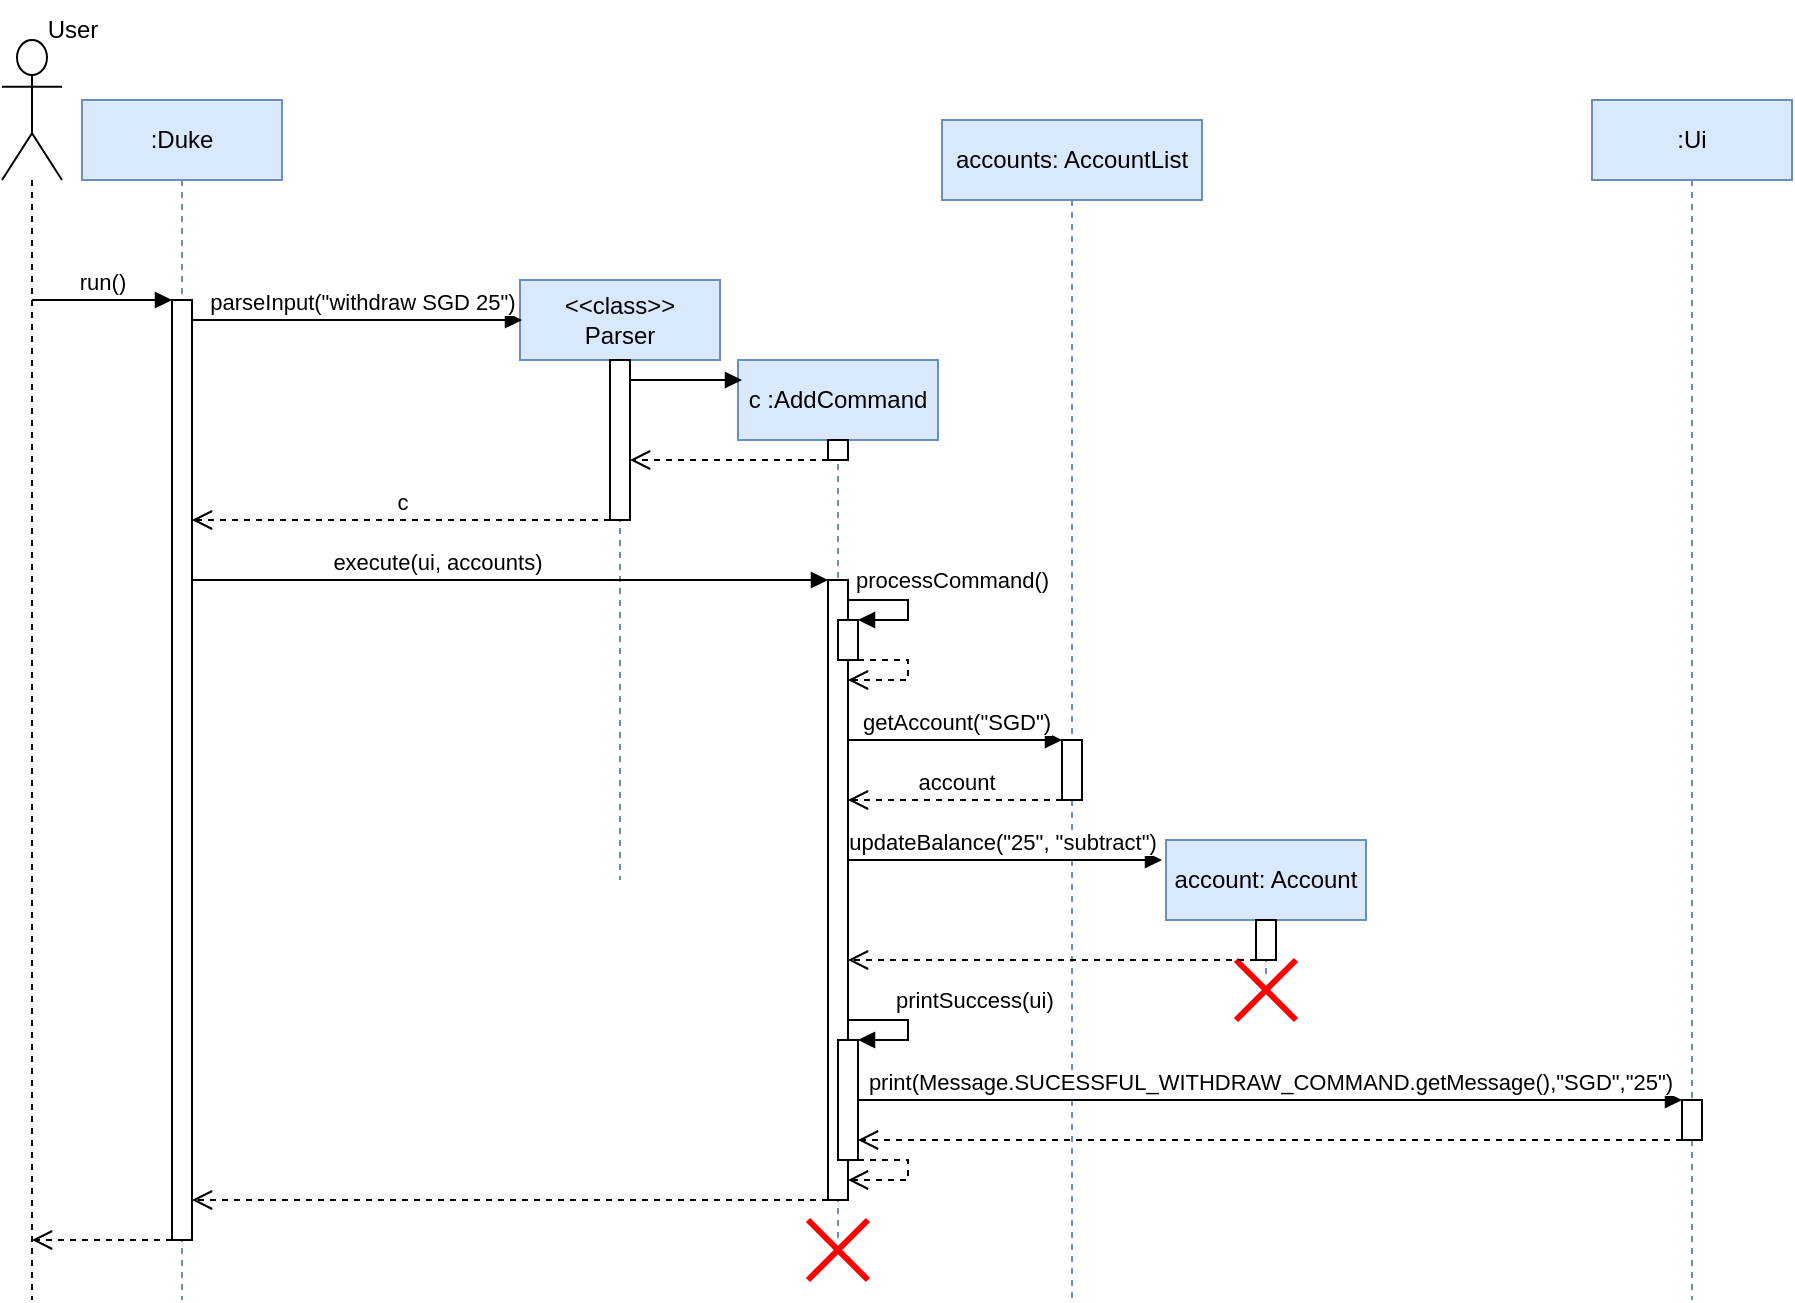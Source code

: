 <mxfile version="21.0.8" type="device"><diagram name="Page-1" id="2YBvvXClWsGukQMizWep"><mxGraphModel dx="924" dy="921" grid="1" gridSize="10" guides="1" tooltips="1" connect="1" arrows="1" fold="1" page="0" pageScale="1" pageWidth="850" pageHeight="1100" background="#FFFFFF" math="0" shadow="0"><root><mxCell id="0"/><mxCell id="1" parent="0"/><mxCell id="cWejEI39qg-8yP3Bkxt4-2" value="" style="shape=umlLifeline;perimeter=lifelinePerimeter;whiteSpace=wrap;html=1;container=1;dropTarget=0;collapsible=0;recursiveResize=0;outlineConnect=0;portConstraint=eastwest;newEdgeStyle={&quot;edgeStyle&quot;:&quot;elbowEdgeStyle&quot;,&quot;elbow&quot;:&quot;vertical&quot;,&quot;curved&quot;:0,&quot;rounded&quot;:0};participant=umlActor;size=70;" vertex="1" parent="1"><mxGeometry x="10" y="10" width="30" height="630" as="geometry"/></mxCell><mxCell id="cWejEI39qg-8yP3Bkxt4-3" value="User" style="text;html=1;align=center;verticalAlign=middle;resizable=0;points=[];autosize=1;strokeColor=none;fillColor=none;" vertex="1" parent="1"><mxGeometry x="20" y="-10" width="50" height="30" as="geometry"/></mxCell><mxCell id="cWejEI39qg-8yP3Bkxt4-5" value="run()" style="html=1;verticalAlign=bottom;endArrow=block;edgeStyle=elbowEdgeStyle;elbow=vertical;curved=0;rounded=0;" edge="1" target="cWejEI39qg-8yP3Bkxt4-4" parent="1" source="cWejEI39qg-8yP3Bkxt4-2"><mxGeometry relative="1" as="geometry"><mxPoint x="300" y="280" as="sourcePoint"/><Array as="points"><mxPoint x="80" y="140"/></Array></mxGeometry></mxCell><mxCell id="cWejEI39qg-8yP3Bkxt4-6" value="" style="html=1;verticalAlign=bottom;endArrow=open;dashed=1;endSize=8;edgeStyle=elbowEdgeStyle;elbow=vertical;curved=0;rounded=0;" edge="1" source="cWejEI39qg-8yP3Bkxt4-4" parent="1" target="cWejEI39qg-8yP3Bkxt4-2"><mxGeometry relative="1" as="geometry"><mxPoint x="300" y="355" as="targetPoint"/><mxPoint x="90" y="370" as="sourcePoint"/><Array as="points"><mxPoint x="60" y="610"/></Array></mxGeometry></mxCell><mxCell id="cWejEI39qg-8yP3Bkxt4-7" value=":Duke" style="shape=umlLifeline;perimeter=lifelinePerimeter;whiteSpace=wrap;html=1;container=1;dropTarget=0;collapsible=0;recursiveResize=0;outlineConnect=0;portConstraint=eastwest;newEdgeStyle={&quot;edgeStyle&quot;:&quot;elbowEdgeStyle&quot;,&quot;elbow&quot;:&quot;vertical&quot;,&quot;curved&quot;:0,&quot;rounded&quot;:0};fillColor=#dae8fc;strokeColor=#6c8ebf;" vertex="1" parent="1"><mxGeometry x="50" y="40" width="100" height="600" as="geometry"/></mxCell><mxCell id="cWejEI39qg-8yP3Bkxt4-4" value="" style="html=1;points=[];perimeter=orthogonalPerimeter;outlineConnect=0;targetShapes=umlLifeline;portConstraint=eastwest;newEdgeStyle={&quot;edgeStyle&quot;:&quot;elbowEdgeStyle&quot;,&quot;elbow&quot;:&quot;vertical&quot;,&quot;curved&quot;:0,&quot;rounded&quot;:0};" vertex="1" parent="cWejEI39qg-8yP3Bkxt4-7"><mxGeometry x="45" y="100" width="10" height="470" as="geometry"/></mxCell><mxCell id="cWejEI39qg-8yP3Bkxt4-8" value="&amp;lt;&amp;lt;class&amp;gt;&amp;gt;&lt;br&gt;Parser" style="shape=umlLifeline;perimeter=lifelinePerimeter;whiteSpace=wrap;html=1;container=1;dropTarget=0;collapsible=0;recursiveResize=0;outlineConnect=0;portConstraint=eastwest;newEdgeStyle={&quot;edgeStyle&quot;:&quot;elbowEdgeStyle&quot;,&quot;elbow&quot;:&quot;vertical&quot;,&quot;curved&quot;:0,&quot;rounded&quot;:0};fillColor=#dae8fc;strokeColor=#6c8ebf;" vertex="1" parent="1"><mxGeometry x="269" y="130" width="100" height="300" as="geometry"/></mxCell><mxCell id="cWejEI39qg-8yP3Bkxt4-14" value="" style="html=1;points=[];perimeter=orthogonalPerimeter;outlineConnect=0;targetShapes=umlLifeline;portConstraint=eastwest;newEdgeStyle={&quot;edgeStyle&quot;:&quot;elbowEdgeStyle&quot;,&quot;elbow&quot;:&quot;vertical&quot;,&quot;curved&quot;:0,&quot;rounded&quot;:0};" vertex="1" parent="cWejEI39qg-8yP3Bkxt4-8"><mxGeometry x="45" y="40" width="10" height="80" as="geometry"/></mxCell><mxCell id="cWejEI39qg-8yP3Bkxt4-13" value="parseInput(&quot;withdraw SGD 25&quot;)" style="html=1;verticalAlign=bottom;endArrow=block;edgeStyle=elbowEdgeStyle;elbow=vertical;curved=0;rounded=0;" edge="1" parent="1" source="cWejEI39qg-8yP3Bkxt4-4"><mxGeometry x="0.03" relative="1" as="geometry"><mxPoint x="110" y="150" as="sourcePoint"/><mxPoint x="270" y="150" as="targetPoint"/><Array as="points"><mxPoint x="270" y="150"/><mxPoint x="190" y="150"/><mxPoint x="170" y="150"/></Array><mxPoint as="offset"/></mxGeometry></mxCell><mxCell id="cWejEI39qg-8yP3Bkxt4-15" value="c" style="html=1;verticalAlign=bottom;endArrow=open;dashed=1;endSize=8;edgeStyle=elbowEdgeStyle;elbow=vertical;curved=0;rounded=0;" edge="1" parent="1" source="cWejEI39qg-8yP3Bkxt4-14" target="cWejEI39qg-8yP3Bkxt4-4"><mxGeometry relative="1" as="geometry"><mxPoint x="240" y="250" as="sourcePoint"/><mxPoint x="160" y="250" as="targetPoint"/><Array as="points"><mxPoint x="230" y="250"/></Array></mxGeometry></mxCell><mxCell id="cWejEI39qg-8yP3Bkxt4-16" value="c :AddCommand" style="shape=umlLifeline;perimeter=lifelinePerimeter;whiteSpace=wrap;html=1;container=1;dropTarget=0;collapsible=0;recursiveResize=0;outlineConnect=0;portConstraint=eastwest;newEdgeStyle={&quot;edgeStyle&quot;:&quot;elbowEdgeStyle&quot;,&quot;elbow&quot;:&quot;vertical&quot;,&quot;curved&quot;:0,&quot;rounded&quot;:0};fillColor=#dae8fc;strokeColor=#6c8ebf;" vertex="1" parent="1"><mxGeometry x="378" y="170" width="100" height="440" as="geometry"/></mxCell><mxCell id="cWejEI39qg-8yP3Bkxt4-17" value="" style="html=1;points=[];perimeter=orthogonalPerimeter;outlineConnect=0;targetShapes=umlLifeline;portConstraint=eastwest;newEdgeStyle={&quot;edgeStyle&quot;:&quot;elbowEdgeStyle&quot;,&quot;elbow&quot;:&quot;vertical&quot;,&quot;curved&quot;:0,&quot;rounded&quot;:0};" vertex="1" parent="cWejEI39qg-8yP3Bkxt4-16"><mxGeometry x="45" y="40" width="10" height="10" as="geometry"/></mxCell><mxCell id="cWejEI39qg-8yP3Bkxt4-24" value="" style="html=1;points=[];perimeter=orthogonalPerimeter;outlineConnect=0;targetShapes=umlLifeline;portConstraint=eastwest;newEdgeStyle={&quot;edgeStyle&quot;:&quot;elbowEdgeStyle&quot;,&quot;elbow&quot;:&quot;vertical&quot;,&quot;curved&quot;:0,&quot;rounded&quot;:0};" vertex="1" parent="cWejEI39qg-8yP3Bkxt4-16"><mxGeometry x="45" y="110" width="10" height="310" as="geometry"/></mxCell><mxCell id="cWejEI39qg-8yP3Bkxt4-27" value="" style="html=1;points=[];perimeter=orthogonalPerimeter;outlineConnect=0;targetShapes=umlLifeline;portConstraint=eastwest;newEdgeStyle={&quot;edgeStyle&quot;:&quot;elbowEdgeStyle&quot;,&quot;elbow&quot;:&quot;vertical&quot;,&quot;curved&quot;:0,&quot;rounded&quot;:0};" vertex="1" parent="cWejEI39qg-8yP3Bkxt4-16"><mxGeometry x="50" y="130" width="10" height="20" as="geometry"/></mxCell><mxCell id="cWejEI39qg-8yP3Bkxt4-28" value="processCommand()" style="html=1;align=left;spacingLeft=2;endArrow=block;rounded=0;edgeStyle=orthogonalEdgeStyle;curved=0;rounded=0;" edge="1" target="cWejEI39qg-8yP3Bkxt4-27" parent="cWejEI39qg-8yP3Bkxt4-16" source="cWejEI39qg-8yP3Bkxt4-24"><mxGeometry x="-1" y="10" relative="1" as="geometry"><mxPoint x="55" y="160" as="sourcePoint"/><Array as="points"><mxPoint x="85" y="120"/><mxPoint x="85" y="130"/></Array><mxPoint as="offset"/></mxGeometry></mxCell><mxCell id="cWejEI39qg-8yP3Bkxt4-30" value="" style="html=1;verticalAlign=bottom;endArrow=open;dashed=1;endSize=8;edgeStyle=orthogonalEdgeStyle;elbow=vertical;rounded=0;" edge="1" parent="cWejEI39qg-8yP3Bkxt4-16" source="cWejEI39qg-8yP3Bkxt4-27" target="cWejEI39qg-8yP3Bkxt4-24"><mxGeometry relative="1" as="geometry"><mxPoint x="115" y="200" as="sourcePoint"/><mxPoint x="55" y="210" as="targetPoint"/><Array as="points"><mxPoint x="85" y="150"/><mxPoint x="85" y="160"/></Array></mxGeometry></mxCell><mxCell id="cWejEI39qg-8yP3Bkxt4-45" value="" style="html=1;points=[];perimeter=orthogonalPerimeter;outlineConnect=0;targetShapes=umlLifeline;portConstraint=eastwest;newEdgeStyle={&quot;edgeStyle&quot;:&quot;elbowEdgeStyle&quot;,&quot;elbow&quot;:&quot;vertical&quot;,&quot;curved&quot;:0,&quot;rounded&quot;:0};" vertex="1" parent="cWejEI39qg-8yP3Bkxt4-16"><mxGeometry x="50" y="340" width="10" height="60" as="geometry"/></mxCell><mxCell id="cWejEI39qg-8yP3Bkxt4-46" value="printSuccess(ui)" style="html=1;align=left;spacingLeft=2;endArrow=block;rounded=0;edgeStyle=orthogonalEdgeStyle;curved=0;rounded=0;" edge="1" parent="cWejEI39qg-8yP3Bkxt4-16" target="cWejEI39qg-8yP3Bkxt4-45"><mxGeometry x="-0.143" y="10" relative="1" as="geometry"><mxPoint x="60" y="340" as="sourcePoint"/><Array as="points"><mxPoint x="55" y="330"/><mxPoint x="85" y="330"/><mxPoint x="85" y="340"/></Array><mxPoint as="offset"/></mxGeometry></mxCell><mxCell id="cWejEI39qg-8yP3Bkxt4-47" value="" style="html=1;verticalAlign=bottom;endArrow=open;dashed=1;endSize=8;edgeStyle=orthogonalEdgeStyle;elbow=vertical;rounded=0;" edge="1" parent="cWejEI39qg-8yP3Bkxt4-16" source="cWejEI39qg-8yP3Bkxt4-45" target="cWejEI39qg-8yP3Bkxt4-24"><mxGeometry relative="1" as="geometry"><mxPoint x="115" y="380" as="sourcePoint"/><mxPoint x="55" y="390" as="targetPoint"/><Array as="points"><mxPoint x="85" y="400"/><mxPoint x="85" y="410"/></Array></mxGeometry></mxCell><mxCell id="cWejEI39qg-8yP3Bkxt4-52" value="" style="shape=umlDestroy;whiteSpace=wrap;html=1;strokeWidth=3;targetShapes=umlLifeline;strokeColor=#FF0000;" vertex="1" parent="cWejEI39qg-8yP3Bkxt4-16"><mxGeometry x="35" y="430" width="30" height="30" as="geometry"/></mxCell><mxCell id="cWejEI39qg-8yP3Bkxt4-18" value="" style="html=1;verticalAlign=bottom;endArrow=block;edgeStyle=elbowEdgeStyle;elbow=vertical;curved=0;rounded=0;" edge="1" parent="1" source="cWejEI39qg-8yP3Bkxt4-14"><mxGeometry relative="1" as="geometry"><mxPoint x="310" y="180" as="sourcePoint"/><mxPoint x="380" y="180" as="targetPoint"/><Array as="points"><mxPoint x="380" y="180"/></Array></mxGeometry></mxCell><mxCell id="cWejEI39qg-8yP3Bkxt4-19" value="" style="html=1;verticalAlign=bottom;endArrow=open;dashed=1;endSize=8;edgeStyle=elbowEdgeStyle;elbow=vertical;curved=0;rounded=0;" edge="1" parent="1" source="cWejEI39qg-8yP3Bkxt4-17" target="cWejEI39qg-8yP3Bkxt4-14"><mxGeometry relative="1" as="geometry"><mxPoint x="425" y="250" as="sourcePoint"/><mxPoint x="290" y="250" as="targetPoint"/><Array as="points"><mxPoint x="370" y="220"/><mxPoint x="350" y="190"/></Array></mxGeometry></mxCell><mxCell id="cWejEI39qg-8yP3Bkxt4-25" value="execute(ui, accounts)&amp;nbsp;" style="html=1;verticalAlign=bottom;endArrow=block;edgeStyle=elbowEdgeStyle;elbow=vertical;curved=0;rounded=0;" edge="1" target="cWejEI39qg-8yP3Bkxt4-24" parent="1" source="cWejEI39qg-8yP3Bkxt4-4"><mxGeometry x="-0.219" relative="1" as="geometry"><mxPoint x="350" y="270" as="sourcePoint"/><Array as="points"><mxPoint x="160" y="280"/></Array><mxPoint as="offset"/></mxGeometry></mxCell><mxCell id="cWejEI39qg-8yP3Bkxt4-26" value="" style="html=1;verticalAlign=bottom;endArrow=open;dashed=1;endSize=8;edgeStyle=elbowEdgeStyle;elbow=vertical;curved=0;rounded=0;" edge="1" source="cWejEI39qg-8yP3Bkxt4-24" parent="1" target="cWejEI39qg-8yP3Bkxt4-4"><mxGeometry relative="1" as="geometry"><mxPoint x="350" y="345" as="targetPoint"/><Array as="points"><mxPoint x="320" y="590"/><mxPoint x="240" y="500"/></Array></mxGeometry></mxCell><mxCell id="cWejEI39qg-8yP3Bkxt4-31" value="accounts: AccountList" style="shape=umlLifeline;perimeter=lifelinePerimeter;whiteSpace=wrap;html=1;container=1;dropTarget=0;collapsible=0;recursiveResize=0;outlineConnect=0;portConstraint=eastwest;newEdgeStyle={&quot;edgeStyle&quot;:&quot;elbowEdgeStyle&quot;,&quot;elbow&quot;:&quot;vertical&quot;,&quot;curved&quot;:0,&quot;rounded&quot;:0};fillColor=#dae8fc;strokeColor=#6c8ebf;" vertex="1" parent="1"><mxGeometry x="480" y="50" width="130" height="590" as="geometry"/></mxCell><mxCell id="cWejEI39qg-8yP3Bkxt4-32" value="" style="html=1;points=[];perimeter=orthogonalPerimeter;outlineConnect=0;targetShapes=umlLifeline;portConstraint=eastwest;newEdgeStyle={&quot;edgeStyle&quot;:&quot;elbowEdgeStyle&quot;,&quot;elbow&quot;:&quot;vertical&quot;,&quot;curved&quot;:0,&quot;rounded&quot;:0};" vertex="1" parent="cWejEI39qg-8yP3Bkxt4-31"><mxGeometry x="60" y="310" width="10" height="30" as="geometry"/></mxCell><mxCell id="cWejEI39qg-8yP3Bkxt4-33" value="getAccount(&quot;SGD&quot;)" style="html=1;verticalAlign=bottom;endArrow=block;edgeStyle=elbowEdgeStyle;elbow=vertical;curved=0;rounded=0;" edge="1" target="cWejEI39qg-8yP3Bkxt4-32" parent="1" source="cWejEI39qg-8yP3Bkxt4-24"><mxGeometry relative="1" as="geometry"><mxPoint x="500" y="370" as="sourcePoint"/><Array as="points"><mxPoint x="520" y="360"/></Array><mxPoint as="offset"/></mxGeometry></mxCell><mxCell id="cWejEI39qg-8yP3Bkxt4-34" value="account" style="html=1;verticalAlign=bottom;endArrow=open;dashed=1;endSize=8;edgeStyle=elbowEdgeStyle;elbow=vertical;curved=0;rounded=0;" edge="1" source="cWejEI39qg-8yP3Bkxt4-32" parent="1" target="cWejEI39qg-8yP3Bkxt4-24"><mxGeometry relative="1" as="geometry"><mxPoint x="500" y="445" as="targetPoint"/><Array as="points"><mxPoint x="510" y="390"/><mxPoint x="510" y="390"/><mxPoint x="540" y="400"/></Array></mxGeometry></mxCell><mxCell id="cWejEI39qg-8yP3Bkxt4-36" value="account: Account" style="shape=umlLifeline;perimeter=lifelinePerimeter;whiteSpace=wrap;html=1;container=1;dropTarget=0;collapsible=0;recursiveResize=0;outlineConnect=0;portConstraint=eastwest;newEdgeStyle={&quot;edgeStyle&quot;:&quot;elbowEdgeStyle&quot;,&quot;elbow&quot;:&quot;vertical&quot;,&quot;curved&quot;:0,&quot;rounded&quot;:0};fillColor=#dae8fc;strokeColor=#6c8ebf;" vertex="1" parent="1"><mxGeometry x="592" y="410" width="100" height="70" as="geometry"/></mxCell><mxCell id="cWejEI39qg-8yP3Bkxt4-37" value="" style="html=1;points=[];perimeter=orthogonalPerimeter;outlineConnect=0;targetShapes=umlLifeline;portConstraint=eastwest;newEdgeStyle={&quot;edgeStyle&quot;:&quot;elbowEdgeStyle&quot;,&quot;elbow&quot;:&quot;vertical&quot;,&quot;curved&quot;:0,&quot;rounded&quot;:0};" vertex="1" parent="cWejEI39qg-8yP3Bkxt4-36"><mxGeometry x="45" y="40" width="10" height="20" as="geometry"/></mxCell><mxCell id="cWejEI39qg-8yP3Bkxt4-41" value="" style="shape=umlDestroy;whiteSpace=wrap;html=1;strokeWidth=3;targetShapes=umlLifeline;strokeColor=#FF0000;" vertex="1" parent="cWejEI39qg-8yP3Bkxt4-36"><mxGeometry x="35" y="60" width="30" height="30" as="geometry"/></mxCell><mxCell id="cWejEI39qg-8yP3Bkxt4-38" value="updateBalance(&quot;25&quot;, &quot;subtract&quot;)" style="html=1;verticalAlign=bottom;endArrow=block;edgeStyle=elbowEdgeStyle;elbow=vertical;curved=0;rounded=0;" edge="1" parent="1" source="cWejEI39qg-8yP3Bkxt4-24"><mxGeometry x="-0.019" relative="1" as="geometry"><mxPoint x="440" y="420" as="sourcePoint"/><mxPoint x="590" y="420" as="targetPoint"/><Array as="points"><mxPoint x="590" y="420"/><mxPoint x="670" y="468"/><mxPoint x="670" y="448"/><mxPoint x="620" y="438"/><mxPoint x="570" y="468"/></Array><mxPoint as="offset"/></mxGeometry></mxCell><mxCell id="cWejEI39qg-8yP3Bkxt4-39" value="" style="html=1;verticalAlign=bottom;endArrow=open;dashed=1;endSize=8;edgeStyle=elbowEdgeStyle;elbow=vertical;curved=0;rounded=0;" edge="1" source="cWejEI39qg-8yP3Bkxt4-37" parent="1" target="cWejEI39qg-8yP3Bkxt4-24"><mxGeometry x="0.005" relative="1" as="geometry"><mxPoint x="645" y="565" as="targetPoint"/><Array as="points"><mxPoint x="520" y="470"/><mxPoint x="540" y="450"/></Array><mxPoint as="offset"/></mxGeometry></mxCell><mxCell id="cWejEI39qg-8yP3Bkxt4-48" value=":Ui" style="shape=umlLifeline;perimeter=lifelinePerimeter;whiteSpace=wrap;html=1;container=1;dropTarget=0;collapsible=0;recursiveResize=0;outlineConnect=0;portConstraint=eastwest;newEdgeStyle={&quot;edgeStyle&quot;:&quot;elbowEdgeStyle&quot;,&quot;elbow&quot;:&quot;vertical&quot;,&quot;curved&quot;:0,&quot;rounded&quot;:0};fillColor=#dae8fc;strokeColor=#6c8ebf;" vertex="1" parent="1"><mxGeometry x="805" y="40" width="100" height="600" as="geometry"/></mxCell><mxCell id="cWejEI39qg-8yP3Bkxt4-49" value="" style="html=1;points=[];perimeter=orthogonalPerimeter;outlineConnect=0;targetShapes=umlLifeline;portConstraint=eastwest;newEdgeStyle={&quot;edgeStyle&quot;:&quot;elbowEdgeStyle&quot;,&quot;elbow&quot;:&quot;vertical&quot;,&quot;curved&quot;:0,&quot;rounded&quot;:0};" vertex="1" parent="cWejEI39qg-8yP3Bkxt4-48"><mxGeometry x="45" y="500" width="10" height="20" as="geometry"/></mxCell><mxCell id="cWejEI39qg-8yP3Bkxt4-50" value="print(Message.SUCESSFUL_WITHDRAW_COMMAND.getMessage(),&quot;SGD&quot;,&quot;25&quot;)" style="html=1;verticalAlign=bottom;endArrow=block;edgeStyle=elbowEdgeStyle;elbow=vertical;curved=0;rounded=0;" edge="1" target="cWejEI39qg-8yP3Bkxt4-49" parent="1" source="cWejEI39qg-8yP3Bkxt4-45"><mxGeometry relative="1" as="geometry"><mxPoint x="720" y="530" as="sourcePoint"/><Array as="points"><mxPoint x="610" y="540"/><mxPoint x="750" y="520"/></Array></mxGeometry></mxCell><mxCell id="cWejEI39qg-8yP3Bkxt4-51" value="" style="html=1;verticalAlign=bottom;endArrow=open;dashed=1;endSize=8;edgeStyle=elbowEdgeStyle;elbow=vertical;curved=0;rounded=0;" edge="1" source="cWejEI39qg-8yP3Bkxt4-49" parent="1" target="cWejEI39qg-8yP3Bkxt4-45"><mxGeometry relative="1" as="geometry"><mxPoint x="795" y="595" as="targetPoint"/><Array as="points"><mxPoint x="780" y="560"/><mxPoint x="720" y="600"/></Array></mxGeometry></mxCell></root></mxGraphModel></diagram></mxfile>
